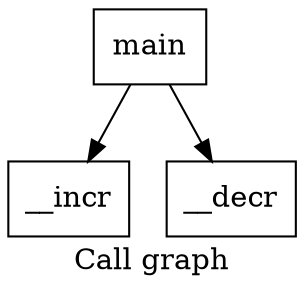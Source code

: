 digraph "Call graph" {
	label="Call graph";

	Node0x7fdccb50a820 [shape=record,label="{__incr}"];
	Node0x7fdccb50a880 [shape=record,label="{__decr}"];
	Node0x7fdccb50a570 [shape=record,label="{main}"];
	Node0x7fdccb50a570 -> Node0x7fdccb50a880;
	Node0x7fdccb50a570 -> Node0x7fdccb50a820;
}
